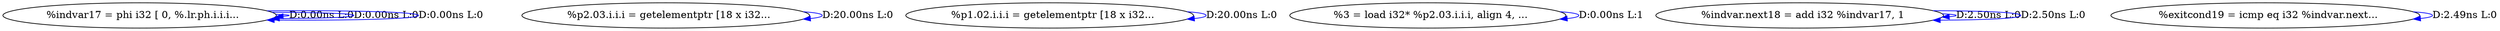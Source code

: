 digraph {
Node0x4358ff0[label="  %indvar17 = phi i32 [ 0, %.lr.ph.i.i.i..."];
Node0x4358ff0 -> Node0x4358ff0[label="D:0.00ns L:0",color=blue];
Node0x4358ff0 -> Node0x4358ff0[label="D:0.00ns L:0",color=blue];
Node0x4358ff0 -> Node0x4358ff0[label="D:0.00ns L:0",color=blue];
Node0x4336700[label="  %p2.03.i.i.i = getelementptr [18 x i32..."];
Node0x4336700 -> Node0x4336700[label="D:20.00ns L:0",color=blue];
Node0x43367e0[label="  %p1.02.i.i.i = getelementptr [18 x i32..."];
Node0x43367e0 -> Node0x43367e0[label="D:20.00ns L:0",color=blue];
Node0x43368c0[label="  %3 = load i32* %p2.03.i.i.i, align 4, ..."];
Node0x43368c0 -> Node0x43368c0[label="D:0.00ns L:1",color=blue];
Node0x4336a80[label="  %indvar.next18 = add i32 %indvar17, 1"];
Node0x4336a80 -> Node0x4336a80[label="D:2.50ns L:0",color=blue];
Node0x4336a80 -> Node0x4336a80[label="D:2.50ns L:0",color=blue];
Node0x4336b60[label="  %exitcond19 = icmp eq i32 %indvar.next..."];
Node0x4336b60 -> Node0x4336b60[label="D:2.49ns L:0",color=blue];
}
